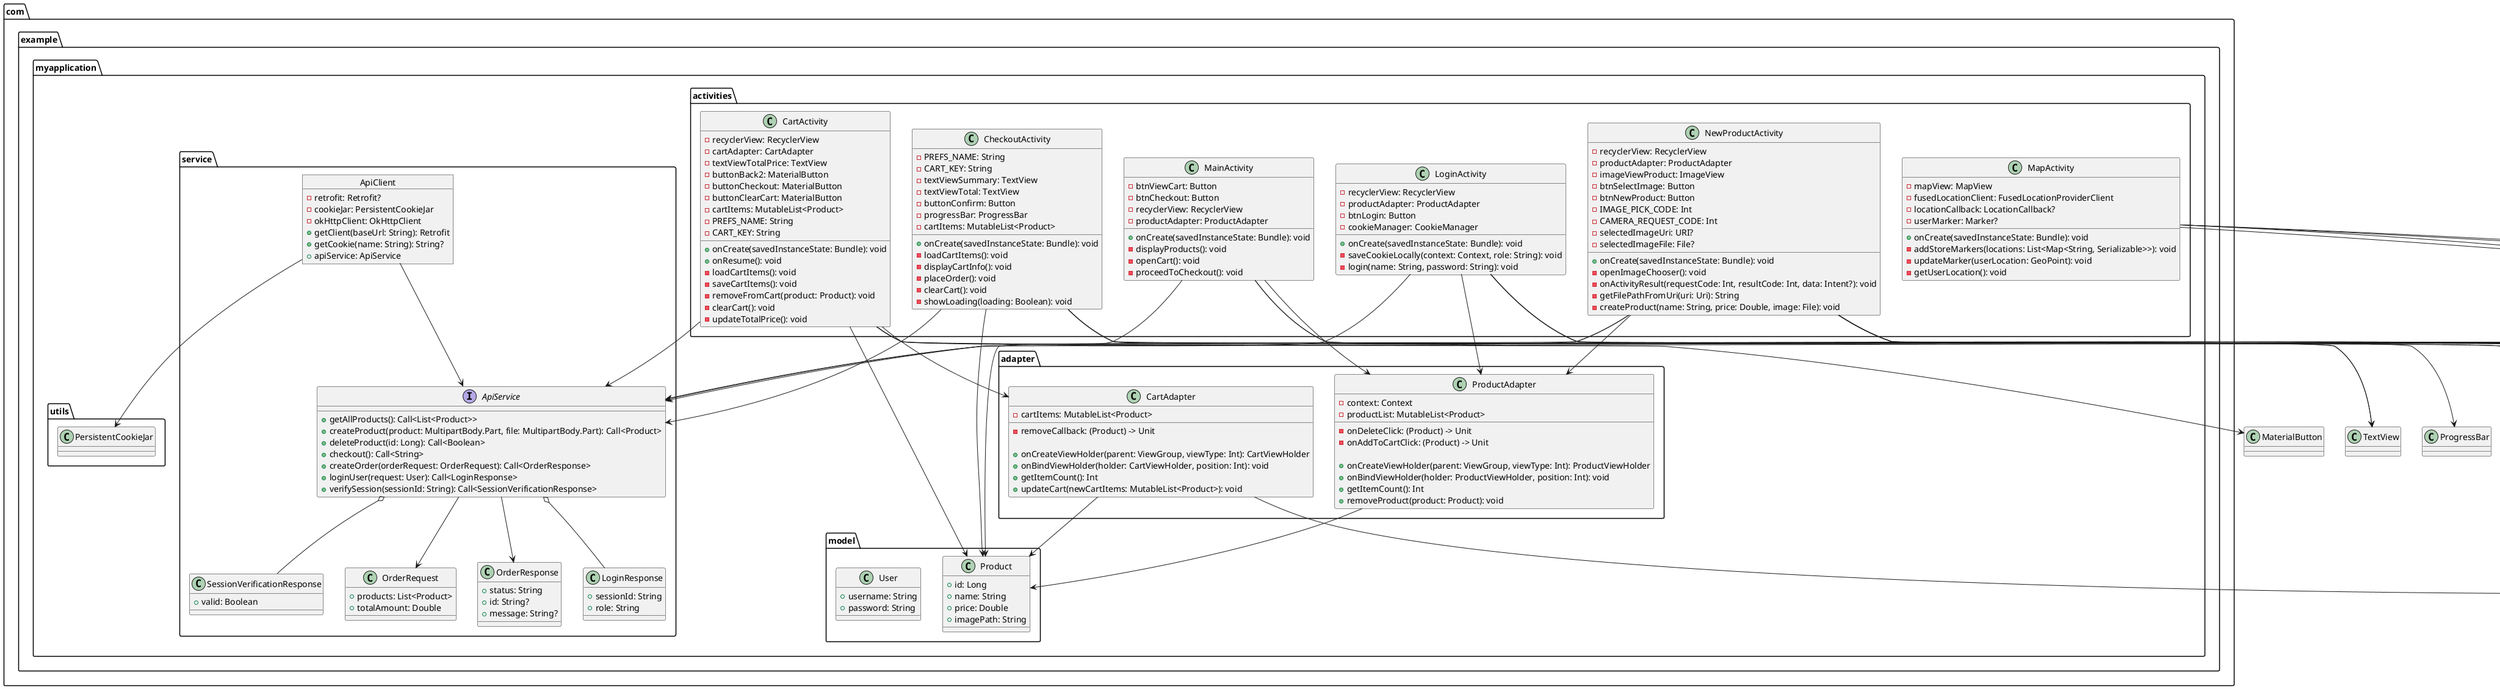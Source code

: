 @startuml
package com.example.myapplication.service {

    ' ApiService
    interface ApiService {
        + getAllProducts(): Call<List<Product>>
        + createProduct(product: MultipartBody.Part, file: MultipartBody.Part): Call<Product>
        + deleteProduct(id: Long): Call<Boolean>
        + checkout(): Call<String>
        + createOrder(orderRequest: OrderRequest): Call<OrderResponse>
        + loginUser(request: User): Call<LoginResponse>
        + verifySession(sessionId: String): Call<SessionVerificationResponse>
    }

    ' Data classes inside ApiService
    class LoginResponse {
        + sessionId: String
        + role: String
    }

    class SessionVerificationResponse {
        + valid: Boolean
    }

    ' OrderRequest
    class OrderRequest {
        + products: List<Product>
        + totalAmount: Double
    }

    ' OrderResponse
    class OrderResponse {
        + status: String
        + id: String?
        + message: String?
    }

    ' ApiClient
    object ApiClient {
        - retrofit: Retrofit?
        - cookieJar: PersistentCookieJar
        - okHttpClient: OkHttpClient
        + getClient(baseUrl: String): Retrofit
        + getCookie(name: String): String?
        + apiService: ApiService
    }
}

package com.example.myapplication.activities {

    ' CheckoutActivity
    class CheckoutActivity {
        - PREFS_NAME: String
        - CART_KEY: String
        - textViewSummary: TextView
        - textViewTotal: TextView
        - buttonConfirm: Button
        - progressBar: ProgressBar
        - cartItems: MutableList<Product>

        + onCreate(savedInstanceState: Bundle): void
        - loadCartItems(): void
        - displayCartInfo(): void
        - placeOrder(): void
        - clearCart(): void
        - showLoading(loading: Boolean): void
    }

    ' LoginActivity
    class LoginActivity {
        - recyclerView: RecyclerView
        - productAdapter: ProductAdapter
        - btnLogin: Button
        - cookieManager: CookieManager
        + onCreate(savedInstanceState: Bundle): void
        - saveCookieLocally(context: Context, role: String): void
        - login(name: String, password: String): void
    }

    ' MainActivity
    class MainActivity {
        - btnViewCart: Button
        - btnCheckout: Button
        - recyclerView: RecyclerView
        - productAdapter: ProductAdapter
        + onCreate(savedInstanceState: Bundle): void
        - displayProducts(): void
        - openCart(): void
        - proceedToCheckout(): void
    }

    ' MapActivity
    class MapActivity {
        - mapView: MapView
        - fusedLocationClient: FusedLocationProviderClient
        - locationCallback: LocationCallback?
        - userMarker: Marker?
        + onCreate(savedInstanceState: Bundle): void
        - addStoreMarkers(locations: List<Map<String, Serializable>>): void
        - updateMarker(userLocation: GeoPoint): void
        - getUserLocation(): void
    }

    ' NewProductActivity
    class NewProductActivity {
        - recyclerView: RecyclerView
        - productAdapter: ProductAdapter
        - imageViewProduct: ImageView
        - btnSelectImage: Button
        - btnNewProduct: Button
        - IMAGE_PICK_CODE: Int
        - CAMERA_REQUEST_CODE: Int
        - selectedImageUri: URI?
        - selectedImageFile: File?

        + onCreate(savedInstanceState: Bundle): void
        - openImageChooser(): void
        - onActivityResult(requestCode: Int, resultCode: Int, data: Intent?): void
        - getFilePathFromUri(uri: Uri): String
        - createProduct(name: String, price: Double, image: File): void
    }

    ' CartActivity (añadida)
    class CartActivity {
        - recyclerView: RecyclerView
        - cartAdapter: CartAdapter
        - textViewTotalPrice: TextView
        - buttonBack2: MaterialButton
        - buttonCheckout: MaterialButton
        - buttonClearCart: MaterialButton
        - cartItems: MutableList<Product>
        - PREFS_NAME: String
        - CART_KEY: String

        + onCreate(savedInstanceState: Bundle): void
        + onResume(): void
        - loadCartItems(): void
        - saveCartItems(): void
        - removeFromCart(product: Product): void
        - clearCart(): void
        - updateTotalPrice(): void
    }
}

package com.example.myapplication.model {
    ' Product
    class Product {
        + id: Long
        + name: String
        + price: Double
        + imagePath: String
    }

    ' User
    class User {
        + username: String
        + password: String
    }
}

package com.example.myapplication.adapter {
    ' ProductAdapter
    class ProductAdapter {
        - context: Context
        - productList: MutableList<Product>
        - onDeleteClick: (Product) -> Unit
        - onAddToCartClick: (Product) -> Unit

        + onCreateViewHolder(parent: ViewGroup, viewType: Int): ProductViewHolder
        + onBindViewHolder(holder: ProductViewHolder, position: Int): void
        + getItemCount(): Int
        + removeProduct(product: Product): void
    }

    ' CartAdapter
    class CartAdapter {
        - cartItems: MutableList<Product>
        - removeCallback: (Product) -> Unit

        + onCreateViewHolder(parent: ViewGroup, viewType: Int): CartViewHolder
        + onBindViewHolder(holder: CartViewHolder, position: Int): void
        + getItemCount(): Int
        + updateCart(newCartItems: MutableList<Product>): void
    }
}

package com.example.myapplication.utils {
    class PersistentCookieJar
}

' Relationships
ApiService o-- LoginResponse
ApiService o-- SessionVerificationResponse
ApiService --> OrderRequest
ApiService --> OrderResponse
CheckoutActivity --> Product
CheckoutActivity --> TextView
CheckoutActivity --> Button
CheckoutActivity --> ProgressBar
CheckoutActivity --> ApiService
LoginActivity --> RecyclerView
LoginActivity --> ProductAdapter
LoginActivity --> Button
LoginActivity --> CookieManager
LoginActivity --> ApiService
MainActivity --> Button
MainActivity --> RecyclerView
MainActivity --> ProductAdapter
MainActivity --> ApiService
MapActivity --> MapView
MapActivity --> FusedLocationProviderClient
MapActivity --> LocationCallback
MapActivity --> Marker
NewProductActivity --> RecyclerView
NewProductActivity --> ProductAdapter
NewProductActivity --> ImageView
NewProductActivity --> Button
NewProductActivity --> URI
NewProductActivity --> File
NewProductActivity --> Product
NewProductActivity --> ApiService
ProductAdapter --> Product
CartAdapter --> Product
CartAdapter --> Button
CartActivity --> RecyclerView
CartActivity --> CartAdapter
CartActivity --> TextView
CartActivity --> MaterialButton
CartActivity --> Product
CartActivity --> ApiService
ApiClient --> ApiService
ApiClient --> PersistentCookieJar

@enduml
